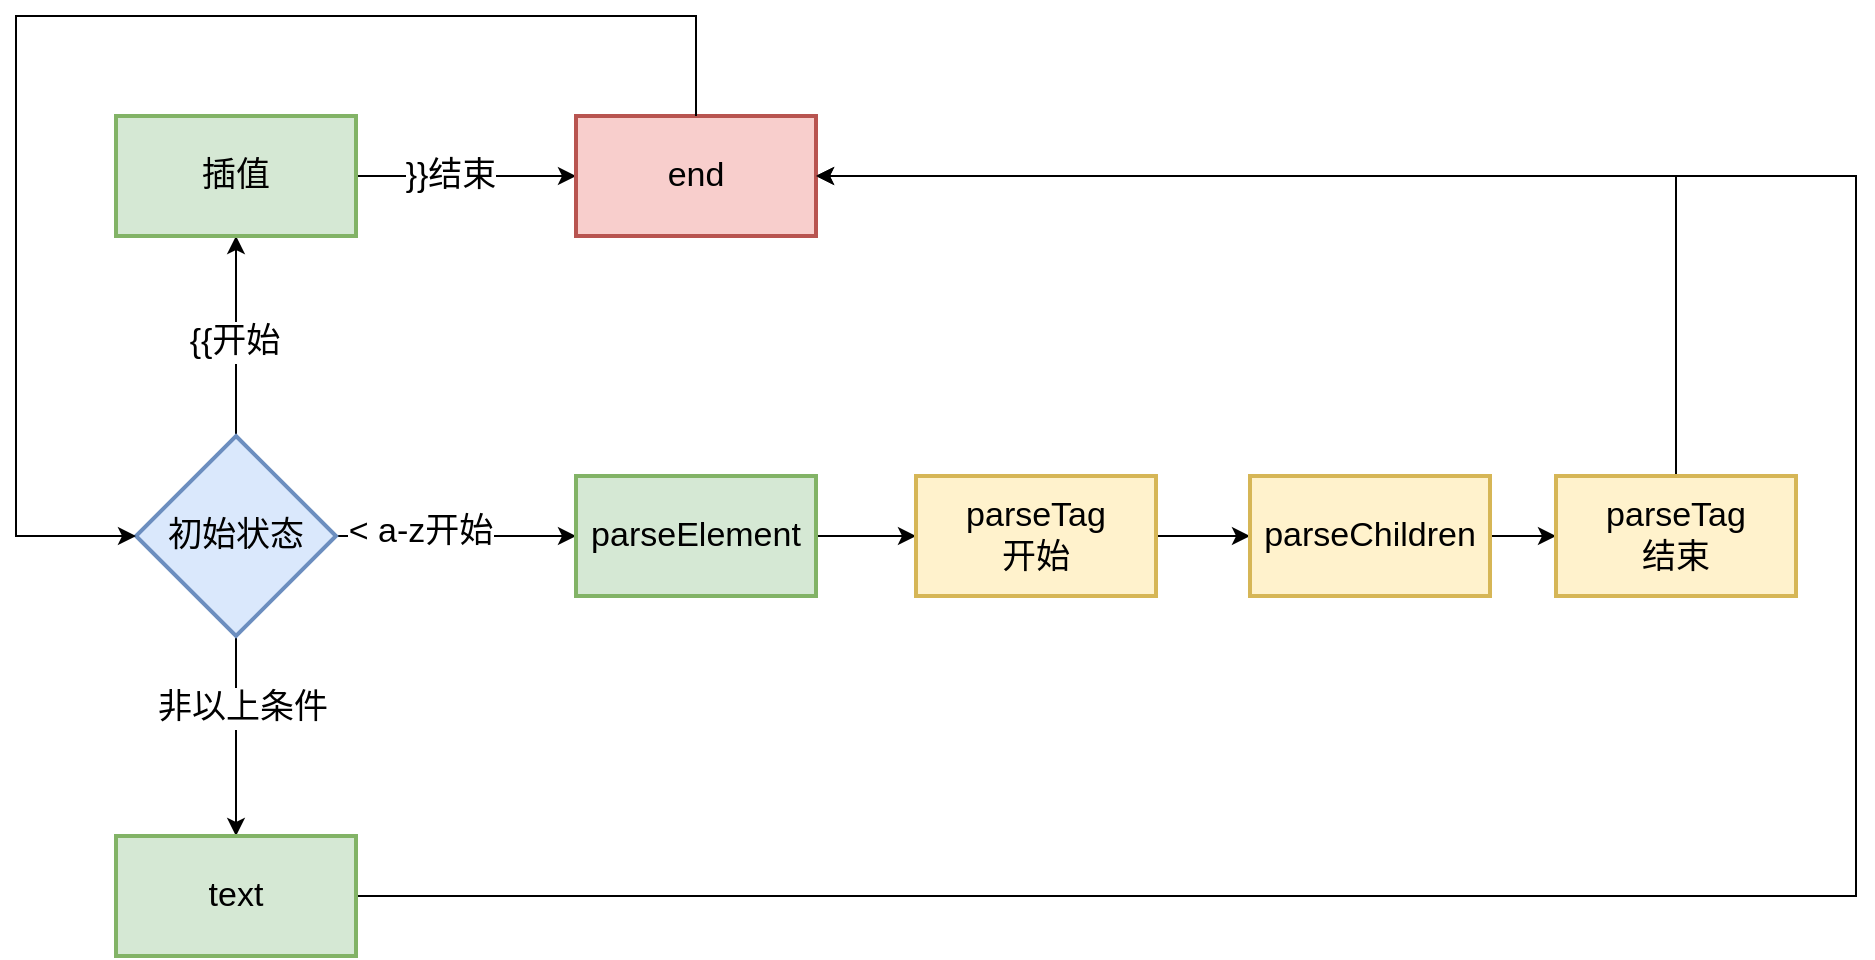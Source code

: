 <mxfile version="22.0.8" type="github">
  <diagram name="第 1 页" id="UesgXo60L_oOUY2IGcXx">
    <mxGraphModel dx="1194" dy="662" grid="1" gridSize="10" guides="1" tooltips="1" connect="1" arrows="1" fold="1" page="1" pageScale="1" pageWidth="827" pageHeight="1169" math="0" shadow="0">
      <root>
        <mxCell id="0" />
        <mxCell id="1" parent="0" />
        <mxCell id="baJf303HVOykrIhzs44v-4" value="" style="edgeStyle=orthogonalEdgeStyle;rounded=0;orthogonalLoop=1;jettySize=auto;html=1;fontSize=17;" edge="1" parent="1" source="baJf303HVOykrIhzs44v-1" target="baJf303HVOykrIhzs44v-3">
          <mxGeometry relative="1" as="geometry" />
        </mxCell>
        <mxCell id="baJf303HVOykrIhzs44v-33" value="{{开始" style="edgeLabel;html=1;align=center;verticalAlign=middle;resizable=0;points=[];fontSize=17;" vertex="1" connectable="0" parent="baJf303HVOykrIhzs44v-4">
          <mxGeometry x="-0.06" y="1" relative="1" as="geometry">
            <mxPoint as="offset" />
          </mxGeometry>
        </mxCell>
        <mxCell id="baJf303HVOykrIhzs44v-7" value="" style="edgeStyle=orthogonalEdgeStyle;rounded=0;orthogonalLoop=1;jettySize=auto;html=1;fontSize=17;" edge="1" parent="1" source="baJf303HVOykrIhzs44v-1" target="baJf303HVOykrIhzs44v-6">
          <mxGeometry relative="1" as="geometry" />
        </mxCell>
        <mxCell id="baJf303HVOykrIhzs44v-29" value="非以上条件" style="edgeLabel;html=1;align=center;verticalAlign=middle;resizable=0;points=[];fontSize=17;" vertex="1" connectable="0" parent="baJf303HVOykrIhzs44v-7">
          <mxGeometry x="-0.28" y="3" relative="1" as="geometry">
            <mxPoint as="offset" />
          </mxGeometry>
        </mxCell>
        <mxCell id="baJf303HVOykrIhzs44v-14" value="" style="edgeStyle=orthogonalEdgeStyle;rounded=0;orthogonalLoop=1;jettySize=auto;html=1;fontSize=17;" edge="1" parent="1" source="baJf303HVOykrIhzs44v-1" target="baJf303HVOykrIhzs44v-15">
          <mxGeometry relative="1" as="geometry">
            <mxPoint x="260" y="350" as="targetPoint" />
          </mxGeometry>
        </mxCell>
        <mxCell id="baJf303HVOykrIhzs44v-32" value="&amp;lt; a-z开始" style="edgeLabel;html=1;align=center;verticalAlign=middle;resizable=0;points=[];fontSize=17;" vertex="1" connectable="0" parent="baJf303HVOykrIhzs44v-14">
          <mxGeometry x="-0.305" y="2" relative="1" as="geometry">
            <mxPoint as="offset" />
          </mxGeometry>
        </mxCell>
        <mxCell id="baJf303HVOykrIhzs44v-1" value="初始状态" style="strokeWidth=2;html=1;shape=mxgraph.flowchart.decision;whiteSpace=wrap;fontSize=17;fillColor=#dae8fc;strokeColor=#6c8ebf;" vertex="1" parent="1">
          <mxGeometry x="120" y="300" width="100" height="100" as="geometry" />
        </mxCell>
        <mxCell id="baJf303HVOykrIhzs44v-9" value="" style="edgeStyle=orthogonalEdgeStyle;rounded=0;orthogonalLoop=1;jettySize=auto;html=1;fontSize=17;" edge="1" parent="1" source="baJf303HVOykrIhzs44v-3" target="baJf303HVOykrIhzs44v-8">
          <mxGeometry relative="1" as="geometry" />
        </mxCell>
        <mxCell id="baJf303HVOykrIhzs44v-34" value="}}结束" style="edgeLabel;html=1;align=center;verticalAlign=middle;resizable=0;points=[];fontSize=17;" vertex="1" connectable="0" parent="baJf303HVOykrIhzs44v-9">
          <mxGeometry x="-0.15" y="-3" relative="1" as="geometry">
            <mxPoint y="-3" as="offset" />
          </mxGeometry>
        </mxCell>
        <mxCell id="baJf303HVOykrIhzs44v-3" value="插值" style="whiteSpace=wrap;html=1;strokeWidth=2;fontSize=17;fillColor=#d5e8d4;strokeColor=#82b366;" vertex="1" parent="1">
          <mxGeometry x="110" y="140" width="120" height="60" as="geometry" />
        </mxCell>
        <mxCell id="baJf303HVOykrIhzs44v-31" style="edgeStyle=orthogonalEdgeStyle;rounded=0;orthogonalLoop=1;jettySize=auto;html=1;exitX=1;exitY=0.5;exitDx=0;exitDy=0;entryX=1;entryY=0.5;entryDx=0;entryDy=0;fontSize=17;" edge="1" parent="1" source="baJf303HVOykrIhzs44v-6" target="baJf303HVOykrIhzs44v-8">
          <mxGeometry relative="1" as="geometry">
            <Array as="points">
              <mxPoint x="980" y="530" />
              <mxPoint x="980" y="170" />
            </Array>
          </mxGeometry>
        </mxCell>
        <mxCell id="baJf303HVOykrIhzs44v-6" value="text" style="whiteSpace=wrap;html=1;strokeWidth=2;fontSize=17;fillColor=#d5e8d4;strokeColor=#82b366;" vertex="1" parent="1">
          <mxGeometry x="110" y="500" width="120" height="60" as="geometry" />
        </mxCell>
        <mxCell id="baJf303HVOykrIhzs44v-8" value="end" style="whiteSpace=wrap;html=1;strokeWidth=2;fontSize=17;fillColor=#f8cecc;strokeColor=#b85450;" vertex="1" parent="1">
          <mxGeometry x="340" y="140" width="120" height="60" as="geometry" />
        </mxCell>
        <mxCell id="baJf303HVOykrIhzs44v-12" style="edgeStyle=orthogonalEdgeStyle;rounded=0;orthogonalLoop=1;jettySize=auto;html=1;entryX=0;entryY=0.5;entryDx=0;entryDy=0;entryPerimeter=0;fontSize=17;" edge="1" parent="1" source="baJf303HVOykrIhzs44v-8" target="baJf303HVOykrIhzs44v-1">
          <mxGeometry relative="1" as="geometry">
            <Array as="points">
              <mxPoint x="400" y="90" />
              <mxPoint x="60" y="90" />
              <mxPoint x="60" y="350" />
            </Array>
          </mxGeometry>
        </mxCell>
        <mxCell id="baJf303HVOykrIhzs44v-18" value="" style="edgeStyle=orthogonalEdgeStyle;rounded=0;orthogonalLoop=1;jettySize=auto;html=1;fontSize=17;" edge="1" parent="1" source="baJf303HVOykrIhzs44v-15" target="baJf303HVOykrIhzs44v-17">
          <mxGeometry relative="1" as="geometry" />
        </mxCell>
        <mxCell id="baJf303HVOykrIhzs44v-15" value="parseElement" style="whiteSpace=wrap;html=1;strokeWidth=2;fontSize=17;fillColor=#d5e8d4;strokeColor=#82b366;" vertex="1" parent="1">
          <mxGeometry x="340" y="320" width="120" height="60" as="geometry" />
        </mxCell>
        <mxCell id="baJf303HVOykrIhzs44v-20" value="" style="edgeStyle=orthogonalEdgeStyle;rounded=0;orthogonalLoop=1;jettySize=auto;html=1;fontSize=17;" edge="1" parent="1" source="baJf303HVOykrIhzs44v-17" target="baJf303HVOykrIhzs44v-19">
          <mxGeometry relative="1" as="geometry" />
        </mxCell>
        <mxCell id="baJf303HVOykrIhzs44v-17" value="parseTag&lt;br style=&quot;font-size: 17px;&quot;&gt;开始" style="whiteSpace=wrap;html=1;strokeWidth=2;fontSize=17;fillColor=#fff2cc;strokeColor=#d6b656;" vertex="1" parent="1">
          <mxGeometry x="510" y="320" width="120" height="60" as="geometry" />
        </mxCell>
        <mxCell id="baJf303HVOykrIhzs44v-22" value="" style="edgeStyle=orthogonalEdgeStyle;rounded=0;orthogonalLoop=1;jettySize=auto;html=1;fontSize=17;" edge="1" parent="1" source="baJf303HVOykrIhzs44v-19" target="baJf303HVOykrIhzs44v-21">
          <mxGeometry relative="1" as="geometry" />
        </mxCell>
        <mxCell id="baJf303HVOykrIhzs44v-19" value="parseChildren" style="whiteSpace=wrap;html=1;strokeWidth=2;fontSize=17;fillColor=#fff2cc;strokeColor=#d6b656;" vertex="1" parent="1">
          <mxGeometry x="677" y="320" width="120" height="60" as="geometry" />
        </mxCell>
        <mxCell id="baJf303HVOykrIhzs44v-28" style="edgeStyle=orthogonalEdgeStyle;rounded=0;orthogonalLoop=1;jettySize=auto;html=1;exitX=0.5;exitY=0;exitDx=0;exitDy=0;entryX=1;entryY=0.5;entryDx=0;entryDy=0;fontSize=17;" edge="1" parent="1" source="baJf303HVOykrIhzs44v-21" target="baJf303HVOykrIhzs44v-8">
          <mxGeometry relative="1" as="geometry" />
        </mxCell>
        <mxCell id="baJf303HVOykrIhzs44v-21" value="parseTag&lt;br style=&quot;font-size: 17px;&quot;&gt;结束" style="whiteSpace=wrap;html=1;strokeWidth=2;fontSize=17;fillColor=#fff2cc;strokeColor=#d6b656;" vertex="1" parent="1">
          <mxGeometry x="830" y="320" width="120" height="60" as="geometry" />
        </mxCell>
      </root>
    </mxGraphModel>
  </diagram>
</mxfile>
